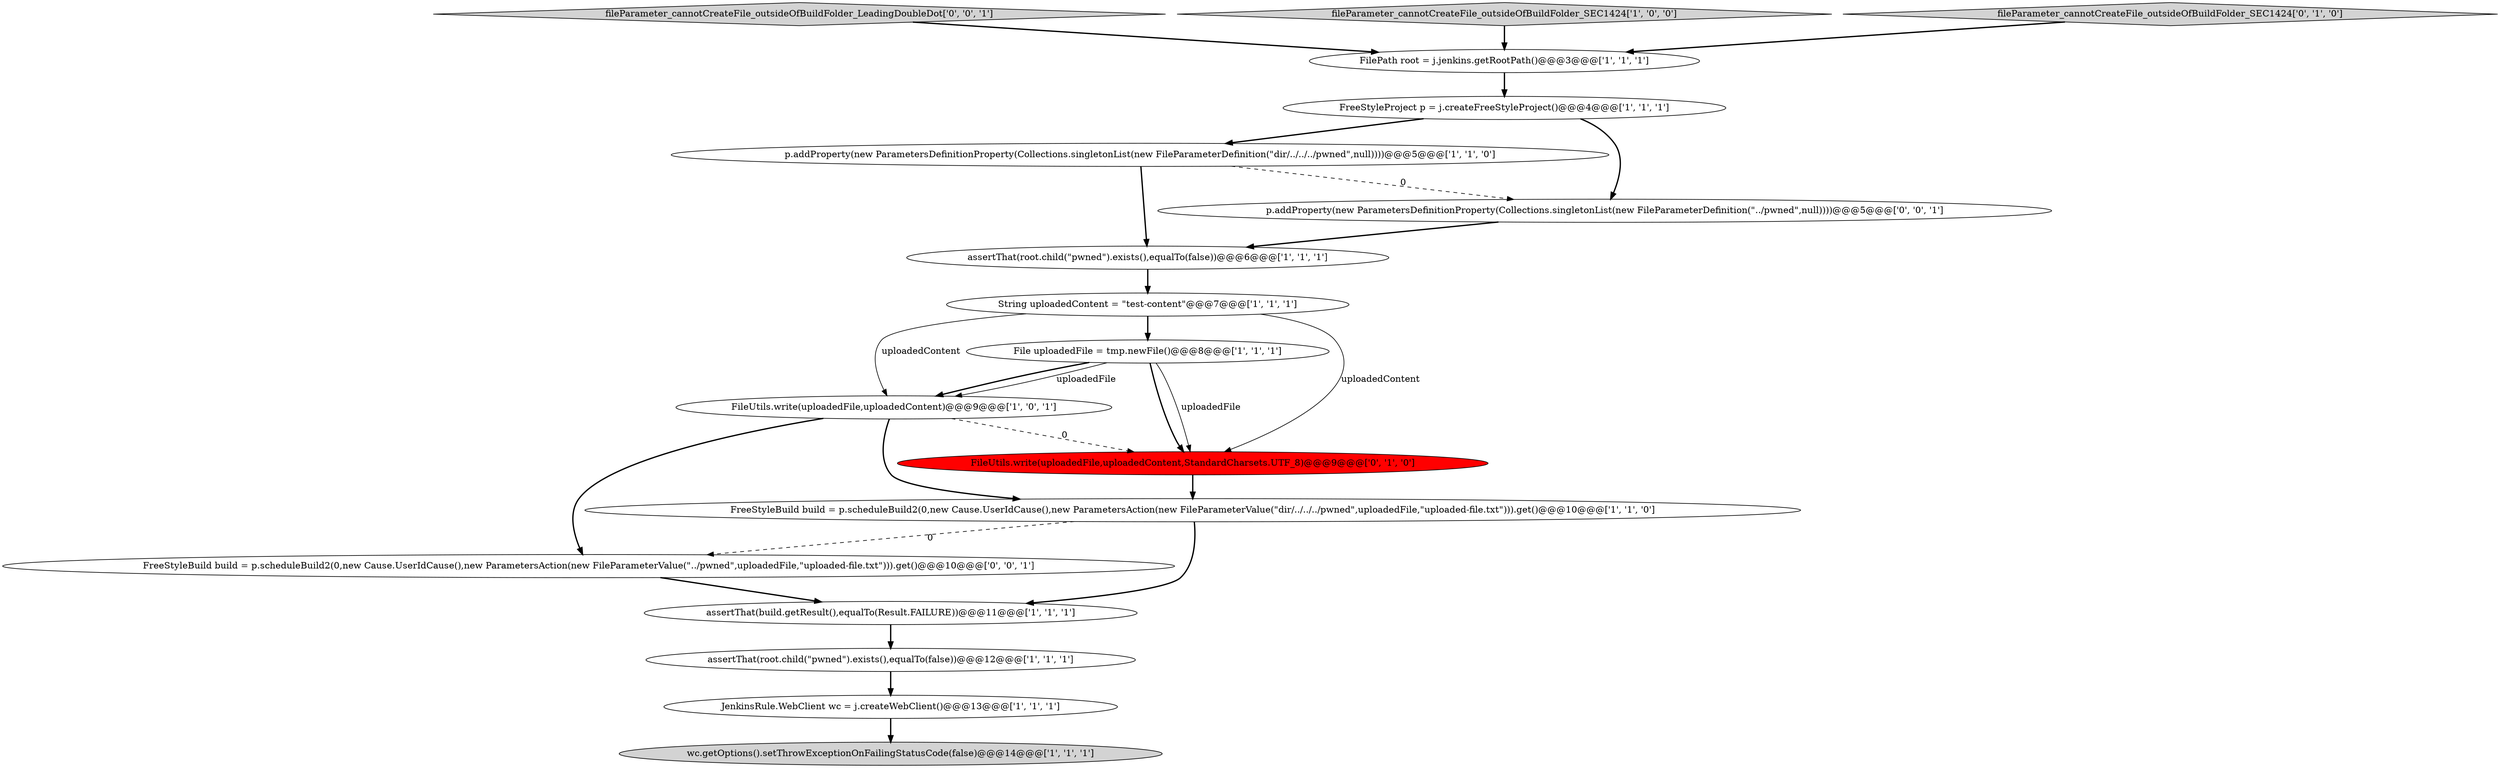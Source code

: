 digraph {
10 [style = filled, label = "FileUtils.write(uploadedFile,uploadedContent)@@@9@@@['1', '0', '1']", fillcolor = white, shape = ellipse image = "AAA0AAABBB1BBB"];
8 [style = filled, label = "FreeStyleProject p = j.createFreeStyleProject()@@@4@@@['1', '1', '1']", fillcolor = white, shape = ellipse image = "AAA0AAABBB1BBB"];
14 [style = filled, label = "FileUtils.write(uploadedFile,uploadedContent,StandardCharsets.UTF_8)@@@9@@@['0', '1', '0']", fillcolor = red, shape = ellipse image = "AAA1AAABBB2BBB"];
17 [style = filled, label = "fileParameter_cannotCreateFile_outsideOfBuildFolder_LeadingDoubleDot['0', '0', '1']", fillcolor = lightgray, shape = diamond image = "AAA0AAABBB3BBB"];
6 [style = filled, label = "assertThat(root.child(\"pwned\").exists(),equalTo(false))@@@6@@@['1', '1', '1']", fillcolor = white, shape = ellipse image = "AAA0AAABBB1BBB"];
7 [style = filled, label = "String uploadedContent = \"test-content\"@@@7@@@['1', '1', '1']", fillcolor = white, shape = ellipse image = "AAA0AAABBB1BBB"];
11 [style = filled, label = "fileParameter_cannotCreateFile_outsideOfBuildFolder_SEC1424['1', '0', '0']", fillcolor = lightgray, shape = diamond image = "AAA0AAABBB1BBB"];
12 [style = filled, label = "assertThat(build.getResult(),equalTo(Result.FAILURE))@@@11@@@['1', '1', '1']", fillcolor = white, shape = ellipse image = "AAA0AAABBB1BBB"];
5 [style = filled, label = "File uploadedFile = tmp.newFile()@@@8@@@['1', '1', '1']", fillcolor = white, shape = ellipse image = "AAA0AAABBB1BBB"];
13 [style = filled, label = "fileParameter_cannotCreateFile_outsideOfBuildFolder_SEC1424['0', '1', '0']", fillcolor = lightgray, shape = diamond image = "AAA0AAABBB2BBB"];
2 [style = filled, label = "p.addProperty(new ParametersDefinitionProperty(Collections.singletonList(new FileParameterDefinition(\"dir/../../../pwned\",null))))@@@5@@@['1', '1', '0']", fillcolor = white, shape = ellipse image = "AAA0AAABBB1BBB"];
15 [style = filled, label = "p.addProperty(new ParametersDefinitionProperty(Collections.singletonList(new FileParameterDefinition(\"../pwned\",null))))@@@5@@@['0', '0', '1']", fillcolor = white, shape = ellipse image = "AAA0AAABBB3BBB"];
16 [style = filled, label = "FreeStyleBuild build = p.scheduleBuild2(0,new Cause.UserIdCause(),new ParametersAction(new FileParameterValue(\"../pwned\",uploadedFile,\"uploaded-file.txt\"))).get()@@@10@@@['0', '0', '1']", fillcolor = white, shape = ellipse image = "AAA0AAABBB3BBB"];
4 [style = filled, label = "wc.getOptions().setThrowExceptionOnFailingStatusCode(false)@@@14@@@['1', '1', '1']", fillcolor = lightgray, shape = ellipse image = "AAA0AAABBB1BBB"];
9 [style = filled, label = "FreeStyleBuild build = p.scheduleBuild2(0,new Cause.UserIdCause(),new ParametersAction(new FileParameterValue(\"dir/../../../pwned\",uploadedFile,\"uploaded-file.txt\"))).get()@@@10@@@['1', '1', '0']", fillcolor = white, shape = ellipse image = "AAA0AAABBB1BBB"];
1 [style = filled, label = "FilePath root = j.jenkins.getRootPath()@@@3@@@['1', '1', '1']", fillcolor = white, shape = ellipse image = "AAA0AAABBB1BBB"];
3 [style = filled, label = "JenkinsRule.WebClient wc = j.createWebClient()@@@13@@@['1', '1', '1']", fillcolor = white, shape = ellipse image = "AAA0AAABBB1BBB"];
0 [style = filled, label = "assertThat(root.child(\"pwned\").exists(),equalTo(false))@@@12@@@['1', '1', '1']", fillcolor = white, shape = ellipse image = "AAA0AAABBB1BBB"];
0->3 [style = bold, label=""];
5->10 [style = bold, label=""];
9->16 [style = dashed, label="0"];
1->8 [style = bold, label=""];
8->15 [style = bold, label=""];
17->1 [style = bold, label=""];
7->14 [style = solid, label="uploadedContent"];
11->1 [style = bold, label=""];
2->6 [style = bold, label=""];
15->6 [style = bold, label=""];
5->14 [style = bold, label=""];
12->0 [style = bold, label=""];
3->4 [style = bold, label=""];
13->1 [style = bold, label=""];
2->15 [style = dashed, label="0"];
7->5 [style = bold, label=""];
10->16 [style = bold, label=""];
8->2 [style = bold, label=""];
7->10 [style = solid, label="uploadedContent"];
5->14 [style = solid, label="uploadedFile"];
14->9 [style = bold, label=""];
10->9 [style = bold, label=""];
9->12 [style = bold, label=""];
6->7 [style = bold, label=""];
16->12 [style = bold, label=""];
5->10 [style = solid, label="uploadedFile"];
10->14 [style = dashed, label="0"];
}
